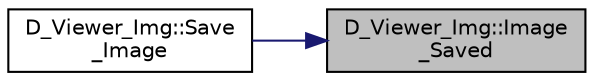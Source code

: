 digraph "D_Viewer_Img::Image_Saved"
{
 // LATEX_PDF_SIZE
  edge [fontname="Helvetica",fontsize="10",labelfontname="Helvetica",labelfontsize="10"];
  node [fontname="Helvetica",fontsize="10",shape=record];
  rankdir="RL";
  Node1 [label="D_Viewer_Img::Image\l_Saved",height=0.2,width=0.4,color="black", fillcolor="grey75", style="filled", fontcolor="black",tooltip=" "];
  Node1 -> Node2 [dir="back",color="midnightblue",fontsize="10",style="solid",fontname="Helvetica"];
  Node2 [label="D_Viewer_Img::Save\l_Image",height=0.2,width=0.4,color="black", fillcolor="white", style="filled",URL="$class_d___viewer___img.html#a49ee39c20d1a822ac1eea204ae948152",tooltip=" "];
}
